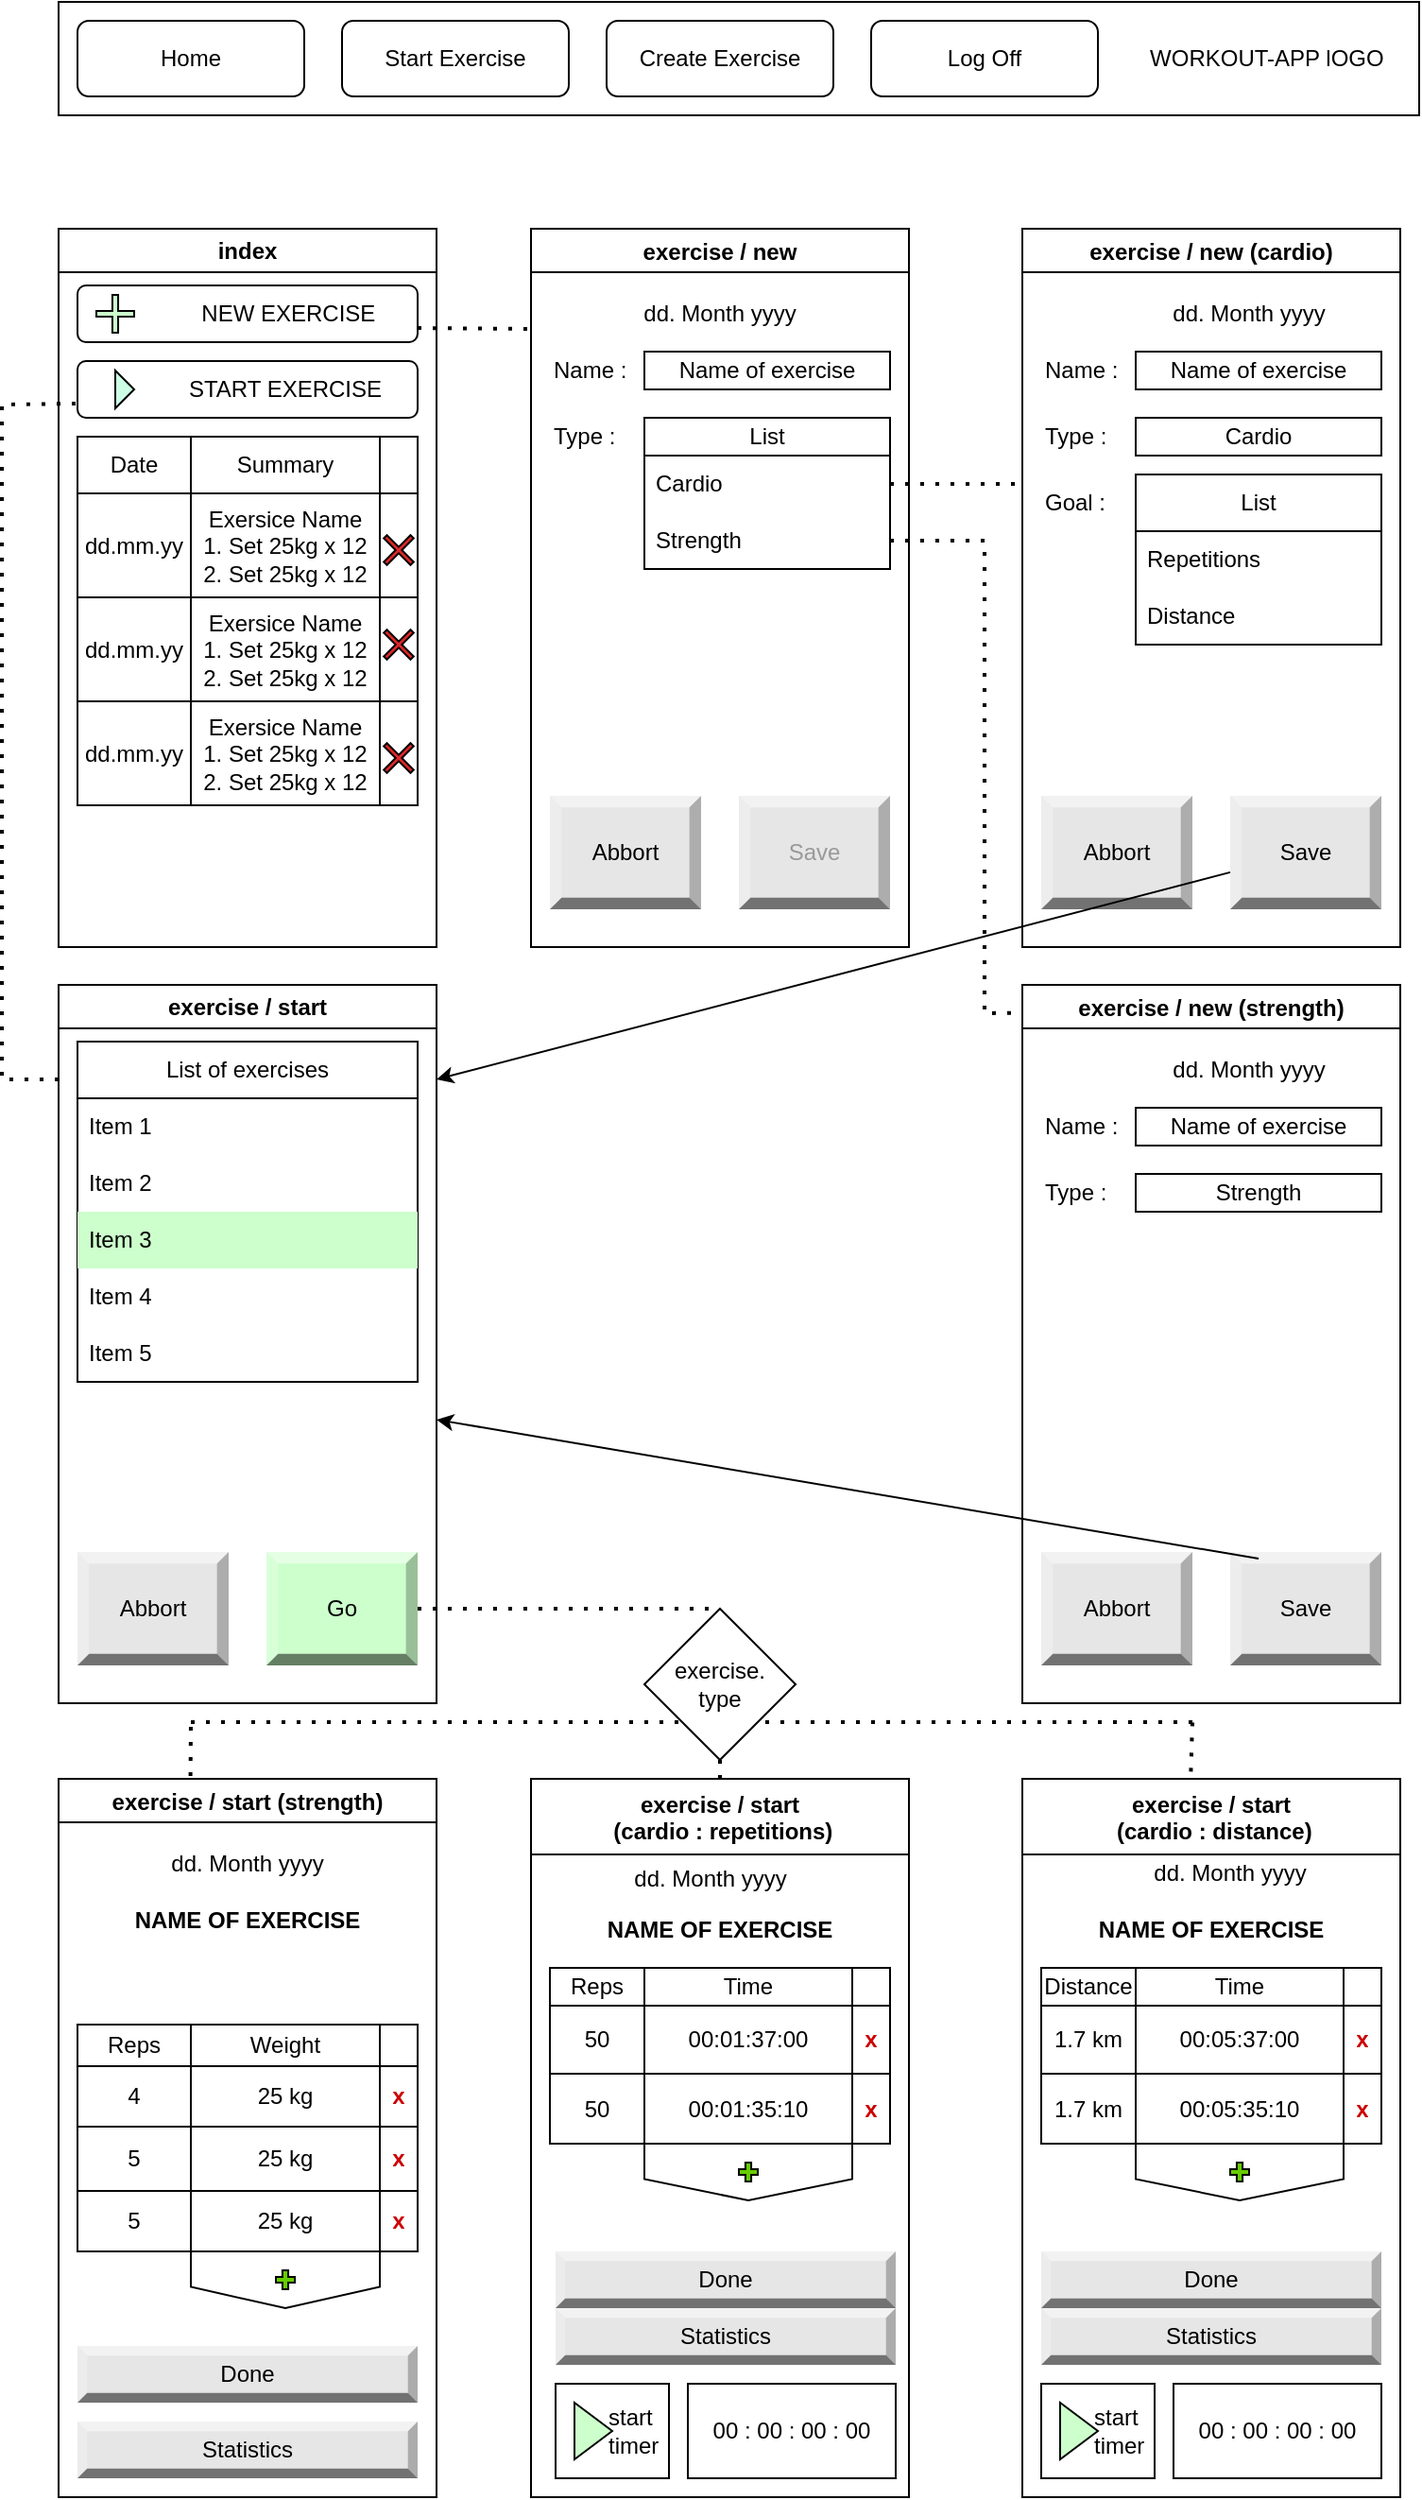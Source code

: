 <mxfile version="21.3.0" type="device">
  <diagram name="Page-1" id="f1b7ffb7-ca1e-a977-7cf5-a751b3c06c05">
    <mxGraphModel dx="1562" dy="838" grid="1" gridSize="10" guides="1" tooltips="1" connect="1" arrows="1" fold="1" page="1" pageScale="1" pageWidth="826" pageHeight="1169" background="#ffffff" math="0" shadow="0">
      <root>
        <mxCell id="0" />
        <mxCell id="1" parent="0" />
        <mxCell id="aDncwLlXsVFHofv9xbOl-61" value="index" style="swimlane;whiteSpace=wrap;html=1;" parent="1" vertex="1">
          <mxGeometry x="40" y="160" width="200" height="380" as="geometry">
            <mxRectangle x="40" y="20" width="70" height="30" as="alternateBounds" />
          </mxGeometry>
        </mxCell>
        <mxCell id="aDncwLlXsVFHofv9xbOl-146" value="" style="shape=cross;whiteSpace=wrap;html=1;rotation=45;size=0.117;fillColor=#dd2727;" parent="aDncwLlXsVFHofv9xbOl-61" vertex="1">
          <mxGeometry x="160" y="150" width="20" height="20" as="geometry" />
        </mxCell>
        <mxCell id="aDncwLlXsVFHofv9xbOl-147" value="index" style="swimlane;whiteSpace=wrap;html=1;" parent="aDncwLlXsVFHofv9xbOl-61" vertex="1">
          <mxGeometry width="200" height="380" as="geometry">
            <mxRectangle x="40" y="20" width="70" height="30" as="alternateBounds" />
          </mxGeometry>
        </mxCell>
        <mxCell id="aDncwLlXsVFHofv9xbOl-150" value="" style="shape=table;startSize=0;container=1;collapsible=0;childLayout=tableLayout;" parent="aDncwLlXsVFHofv9xbOl-147" vertex="1">
          <mxGeometry x="10" y="110" width="180" height="195" as="geometry" />
        </mxCell>
        <mxCell id="aDncwLlXsVFHofv9xbOl-151" value="" style="shape=tableRow;horizontal=0;startSize=0;swimlaneHead=0;swimlaneBody=0;strokeColor=inherit;top=0;left=0;bottom=0;right=0;collapsible=0;dropTarget=0;fillColor=none;points=[[0,0.5],[1,0.5]];portConstraint=eastwest;" parent="aDncwLlXsVFHofv9xbOl-150" vertex="1">
          <mxGeometry width="180" height="30" as="geometry" />
        </mxCell>
        <mxCell id="aDncwLlXsVFHofv9xbOl-152" value="Date" style="shape=partialRectangle;html=1;whiteSpace=wrap;connectable=0;strokeColor=inherit;overflow=hidden;fillColor=none;top=0;left=0;bottom=0;right=0;pointerEvents=1;" parent="aDncwLlXsVFHofv9xbOl-151" vertex="1">
          <mxGeometry width="60" height="30" as="geometry">
            <mxRectangle width="60" height="30" as="alternateBounds" />
          </mxGeometry>
        </mxCell>
        <mxCell id="aDncwLlXsVFHofv9xbOl-153" value="Summary" style="shape=partialRectangle;html=1;whiteSpace=wrap;connectable=0;strokeColor=inherit;overflow=hidden;fillColor=none;top=0;left=0;bottom=0;right=0;pointerEvents=1;" parent="aDncwLlXsVFHofv9xbOl-151" vertex="1">
          <mxGeometry x="60" width="100" height="30" as="geometry">
            <mxRectangle width="100" height="30" as="alternateBounds" />
          </mxGeometry>
        </mxCell>
        <mxCell id="aDncwLlXsVFHofv9xbOl-154" value="" style="shape=partialRectangle;html=1;whiteSpace=wrap;connectable=0;strokeColor=inherit;overflow=hidden;fillColor=none;top=0;left=0;bottom=0;right=0;pointerEvents=1;" parent="aDncwLlXsVFHofv9xbOl-151" vertex="1">
          <mxGeometry x="160" width="20" height="30" as="geometry">
            <mxRectangle width="20" height="30" as="alternateBounds" />
          </mxGeometry>
        </mxCell>
        <mxCell id="aDncwLlXsVFHofv9xbOl-155" value="" style="shape=tableRow;horizontal=0;startSize=0;swimlaneHead=0;swimlaneBody=0;strokeColor=inherit;top=0;left=0;bottom=0;right=0;collapsible=0;dropTarget=0;fillColor=none;points=[[0,0.5],[1,0.5]];portConstraint=eastwest;" parent="aDncwLlXsVFHofv9xbOl-150" vertex="1">
          <mxGeometry y="30" width="180" height="55" as="geometry" />
        </mxCell>
        <mxCell id="aDncwLlXsVFHofv9xbOl-156" value="dd.mm.yy" style="shape=partialRectangle;html=1;whiteSpace=wrap;connectable=0;strokeColor=inherit;overflow=hidden;fillColor=none;top=0;left=0;bottom=0;right=0;pointerEvents=1;" parent="aDncwLlXsVFHofv9xbOl-155" vertex="1">
          <mxGeometry width="60" height="55" as="geometry">
            <mxRectangle width="60" height="55" as="alternateBounds" />
          </mxGeometry>
        </mxCell>
        <mxCell id="aDncwLlXsVFHofv9xbOl-157" value="Exersice Name&lt;br&gt;1. Set 25kg x 12&lt;br&gt;2. Set 25kg x 12" style="shape=partialRectangle;html=1;whiteSpace=wrap;connectable=0;strokeColor=inherit;overflow=hidden;fillColor=none;top=0;left=0;bottom=0;right=0;pointerEvents=1;" parent="aDncwLlXsVFHofv9xbOl-155" vertex="1">
          <mxGeometry x="60" width="100" height="55" as="geometry">
            <mxRectangle width="100" height="55" as="alternateBounds" />
          </mxGeometry>
        </mxCell>
        <mxCell id="aDncwLlXsVFHofv9xbOl-158" value="" style="shape=partialRectangle;html=1;whiteSpace=wrap;connectable=0;strokeColor=inherit;overflow=hidden;fillColor=none;top=0;left=0;bottom=0;right=0;pointerEvents=1;" parent="aDncwLlXsVFHofv9xbOl-155" vertex="1">
          <mxGeometry x="160" width="20" height="55" as="geometry">
            <mxRectangle width="20" height="55" as="alternateBounds" />
          </mxGeometry>
        </mxCell>
        <mxCell id="aDncwLlXsVFHofv9xbOl-159" value="" style="shape=tableRow;horizontal=0;startSize=0;swimlaneHead=0;swimlaneBody=0;strokeColor=inherit;top=0;left=0;bottom=0;right=0;collapsible=0;dropTarget=0;fillColor=none;points=[[0,0.5],[1,0.5]];portConstraint=eastwest;" parent="aDncwLlXsVFHofv9xbOl-150" vertex="1">
          <mxGeometry y="85" width="180" height="55" as="geometry" />
        </mxCell>
        <mxCell id="aDncwLlXsVFHofv9xbOl-160" value="dd.mm.yy" style="shape=partialRectangle;html=1;whiteSpace=wrap;connectable=0;strokeColor=inherit;overflow=hidden;fillColor=none;top=0;left=0;bottom=0;right=0;pointerEvents=1;" parent="aDncwLlXsVFHofv9xbOl-159" vertex="1">
          <mxGeometry width="60" height="55" as="geometry">
            <mxRectangle width="60" height="55" as="alternateBounds" />
          </mxGeometry>
        </mxCell>
        <mxCell id="aDncwLlXsVFHofv9xbOl-161" value="Exersice Name&lt;br style=&quot;border-color: var(--border-color);&quot;&gt;1. Set 25kg x 12&lt;br style=&quot;border-color: var(--border-color);&quot;&gt;2. Set 25kg x 12" style="shape=partialRectangle;html=1;whiteSpace=wrap;connectable=0;strokeColor=inherit;overflow=hidden;fillColor=none;top=0;left=0;bottom=0;right=0;pointerEvents=1;" parent="aDncwLlXsVFHofv9xbOl-159" vertex="1">
          <mxGeometry x="60" width="100" height="55" as="geometry">
            <mxRectangle width="100" height="55" as="alternateBounds" />
          </mxGeometry>
        </mxCell>
        <mxCell id="aDncwLlXsVFHofv9xbOl-162" value="" style="shape=partialRectangle;html=1;whiteSpace=wrap;connectable=0;strokeColor=inherit;overflow=hidden;fillColor=none;top=0;left=0;bottom=0;right=0;pointerEvents=1;" parent="aDncwLlXsVFHofv9xbOl-159" vertex="1">
          <mxGeometry x="160" width="20" height="55" as="geometry">
            <mxRectangle width="20" height="55" as="alternateBounds" />
          </mxGeometry>
        </mxCell>
        <mxCell id="aDncwLlXsVFHofv9xbOl-163" value="" style="shape=tableRow;horizontal=0;startSize=0;swimlaneHead=0;swimlaneBody=0;strokeColor=inherit;top=0;left=0;bottom=0;right=0;collapsible=0;dropTarget=0;fillColor=none;points=[[0,0.5],[1,0.5]];portConstraint=eastwest;" parent="aDncwLlXsVFHofv9xbOl-150" vertex="1">
          <mxGeometry y="140" width="180" height="55" as="geometry" />
        </mxCell>
        <mxCell id="aDncwLlXsVFHofv9xbOl-164" value="dd.mm.yy" style="shape=partialRectangle;html=1;whiteSpace=wrap;connectable=0;strokeColor=inherit;overflow=hidden;fillColor=none;top=0;left=0;bottom=0;right=0;pointerEvents=1;" parent="aDncwLlXsVFHofv9xbOl-163" vertex="1">
          <mxGeometry width="60" height="55" as="geometry">
            <mxRectangle width="60" height="55" as="alternateBounds" />
          </mxGeometry>
        </mxCell>
        <mxCell id="aDncwLlXsVFHofv9xbOl-165" value="Exersice Name&lt;br style=&quot;border-color: var(--border-color);&quot;&gt;1. Set 25kg x 12&lt;br style=&quot;border-color: var(--border-color);&quot;&gt;2. Set 25kg x 12" style="shape=partialRectangle;html=1;whiteSpace=wrap;connectable=0;strokeColor=inherit;overflow=hidden;fillColor=none;top=0;left=0;bottom=0;right=0;pointerEvents=1;" parent="aDncwLlXsVFHofv9xbOl-163" vertex="1">
          <mxGeometry x="60" width="100" height="55" as="geometry">
            <mxRectangle width="100" height="55" as="alternateBounds" />
          </mxGeometry>
        </mxCell>
        <mxCell id="aDncwLlXsVFHofv9xbOl-166" value="" style="shape=partialRectangle;html=1;whiteSpace=wrap;connectable=0;strokeColor=inherit;overflow=hidden;fillColor=none;top=0;left=0;bottom=0;right=0;pointerEvents=1;" parent="aDncwLlXsVFHofv9xbOl-163" vertex="1">
          <mxGeometry x="160" width="20" height="55" as="geometry">
            <mxRectangle width="20" height="55" as="alternateBounds" />
          </mxGeometry>
        </mxCell>
        <mxCell id="aDncwLlXsVFHofv9xbOl-167" value="" style="shape=cross;whiteSpace=wrap;html=1;rotation=45;size=0.117;fillColor=#dd2727;" parent="aDncwLlXsVFHofv9xbOl-147" vertex="1">
          <mxGeometry x="170" y="160" width="20" height="20" as="geometry" />
        </mxCell>
        <mxCell id="aDncwLlXsVFHofv9xbOl-168" value="" style="shape=cross;whiteSpace=wrap;html=1;rotation=45;size=0.117;fillColor=#dd2727;" parent="aDncwLlXsVFHofv9xbOl-147" vertex="1">
          <mxGeometry x="170" y="210" width="20" height="20" as="geometry" />
        </mxCell>
        <mxCell id="aDncwLlXsVFHofv9xbOl-169" value="" style="shape=cross;whiteSpace=wrap;html=1;rotation=45;size=0.117;fillColor=#dd2727;" parent="aDncwLlXsVFHofv9xbOl-147" vertex="1">
          <mxGeometry x="170" y="270" width="20" height="20" as="geometry" />
        </mxCell>
        <mxCell id="aDncwLlXsVFHofv9xbOl-126" value="&lt;blockquote style=&quot;margin: 0 0 0 40px; border: none; padding: 0px;&quot;&gt;&amp;nbsp;NEW EXERCISE&lt;/blockquote&gt;" style="rounded=1;whiteSpace=wrap;html=1;" parent="aDncwLlXsVFHofv9xbOl-147" vertex="1">
          <mxGeometry x="10" y="30" width="180" height="30" as="geometry" />
        </mxCell>
        <mxCell id="aDncwLlXsVFHofv9xbOl-128" value="" style="shape=cross;whiteSpace=wrap;html=1;size=0.152;fillColor=#CCFFCC;" parent="aDncwLlXsVFHofv9xbOl-147" vertex="1">
          <mxGeometry x="20" y="35" width="20" height="20" as="geometry" />
        </mxCell>
        <mxCell id="E4DLr9m0_nGM9Ay6WaeT-166" value="&lt;blockquote style=&quot;margin: 0 0 0 40px; border: none; padding: 0px;&quot;&gt;START EXERCISE&lt;/blockquote&gt;" style="rounded=1;whiteSpace=wrap;html=1;" parent="aDncwLlXsVFHofv9xbOl-147" vertex="1">
          <mxGeometry x="10" y="70" width="180" height="30" as="geometry" />
        </mxCell>
        <mxCell id="E4DLr9m0_nGM9Ay6WaeT-168" value="" style="triangle;whiteSpace=wrap;html=1;fillColor=#CCFFE6;" parent="aDncwLlXsVFHofv9xbOl-147" vertex="1">
          <mxGeometry x="30" y="75" width="10" height="20" as="geometry" />
        </mxCell>
        <mxCell id="aDncwLlXsVFHofv9xbOl-170" value="exercise / new" style="swimlane;" parent="1" vertex="1">
          <mxGeometry x="290" y="160" width="200" height="380" as="geometry" />
        </mxCell>
        <mxCell id="E4DLr9m0_nGM9Ay6WaeT-3" value="dd. Month yyyy" style="text;html=1;strokeColor=none;fillColor=none;align=center;verticalAlign=middle;whiteSpace=wrap;rounded=0;" parent="aDncwLlXsVFHofv9xbOl-170" vertex="1">
          <mxGeometry x="50" y="30" width="100" height="30" as="geometry" />
        </mxCell>
        <mxCell id="E4DLr9m0_nGM9Ay6WaeT-4" value="Name :" style="text;html=1;strokeColor=none;fillColor=none;align=left;verticalAlign=middle;whiteSpace=wrap;rounded=0;" parent="aDncwLlXsVFHofv9xbOl-170" vertex="1">
          <mxGeometry x="10" y="60" width="50" height="30" as="geometry" />
        </mxCell>
        <mxCell id="E4DLr9m0_nGM9Ay6WaeT-5" value="Name of exercise" style="rounded=0;whiteSpace=wrap;html=1;" parent="aDncwLlXsVFHofv9xbOl-170" vertex="1">
          <mxGeometry x="60" y="65" width="130" height="20" as="geometry" />
        </mxCell>
        <mxCell id="E4DLr9m0_nGM9Ay6WaeT-6" value="Type :" style="text;html=1;strokeColor=none;fillColor=none;align=left;verticalAlign=middle;whiteSpace=wrap;rounded=0;" parent="aDncwLlXsVFHofv9xbOl-170" vertex="1">
          <mxGeometry x="10" y="100" width="50" height="20" as="geometry" />
        </mxCell>
        <mxCell id="E4DLr9m0_nGM9Ay6WaeT-7" value="List" style="swimlane;fontStyle=0;childLayout=stackLayout;horizontal=1;startSize=20;horizontalStack=0;resizeParent=1;resizeParentMax=0;resizeLast=0;collapsible=1;marginBottom=0;whiteSpace=wrap;html=1;" parent="aDncwLlXsVFHofv9xbOl-170" vertex="1">
          <mxGeometry x="60" y="100" width="130" height="80" as="geometry" />
        </mxCell>
        <mxCell id="E4DLr9m0_nGM9Ay6WaeT-8" value="Cardio" style="text;strokeColor=none;fillColor=none;align=left;verticalAlign=middle;spacingLeft=4;spacingRight=4;overflow=hidden;points=[[0,0.5],[1,0.5]];portConstraint=eastwest;rotatable=0;whiteSpace=wrap;html=1;" parent="E4DLr9m0_nGM9Ay6WaeT-7" vertex="1">
          <mxGeometry y="20" width="130" height="30" as="geometry" />
        </mxCell>
        <mxCell id="E4DLr9m0_nGM9Ay6WaeT-9" value="Strength" style="text;strokeColor=none;fillColor=none;align=left;verticalAlign=middle;spacingLeft=4;spacingRight=4;overflow=hidden;points=[[0,0.5],[1,0.5]];portConstraint=eastwest;rotatable=0;whiteSpace=wrap;html=1;" parent="E4DLr9m0_nGM9Ay6WaeT-7" vertex="1">
          <mxGeometry y="50" width="130" height="30" as="geometry" />
        </mxCell>
        <mxCell id="E4DLr9m0_nGM9Ay6WaeT-149" value="Abbort" style="labelPosition=center;verticalLabelPosition=middle;align=center;html=1;shape=mxgraph.basic.shaded_button;dx=6.17;fillColor=#E6E6E6;strokeColor=none;whiteSpace=wrap;" parent="aDncwLlXsVFHofv9xbOl-170" vertex="1">
          <mxGeometry x="10" y="300" width="80" height="60" as="geometry" />
        </mxCell>
        <mxCell id="E4DLr9m0_nGM9Ay6WaeT-151" value="&lt;font color=&quot;#999999&quot;&gt;Save&lt;/font&gt;" style="labelPosition=center;verticalLabelPosition=middle;align=center;html=1;shape=mxgraph.basic.shaded_button;dx=6.17;fillColor=#E6E6E6;strokeColor=none;whiteSpace=wrap;" parent="aDncwLlXsVFHofv9xbOl-170" vertex="1">
          <mxGeometry x="110" y="300" width="80" height="60" as="geometry" />
        </mxCell>
        <mxCell id="E4DLr9m0_nGM9Ay6WaeT-11" value="exercise / start (strength)" style="swimlane;" parent="1" vertex="1">
          <mxGeometry x="40" y="980" width="200" height="380" as="geometry" />
        </mxCell>
        <mxCell id="E4DLr9m0_nGM9Ay6WaeT-12" value="dd. Month yyyy" style="text;html=1;strokeColor=none;fillColor=none;align=center;verticalAlign=middle;whiteSpace=wrap;rounded=0;" parent="E4DLr9m0_nGM9Ay6WaeT-11" vertex="1">
          <mxGeometry x="50" y="30" width="100" height="30" as="geometry" />
        </mxCell>
        <mxCell id="E4DLr9m0_nGM9Ay6WaeT-91" value="Statistics" style="labelPosition=center;verticalLabelPosition=middle;align=center;html=1;shape=mxgraph.basic.shaded_button;dx=5.14;fillColor=#E6E6E6;strokeColor=none;whiteSpace=wrap;" parent="E4DLr9m0_nGM9Ay6WaeT-11" vertex="1">
          <mxGeometry x="10" y="340" width="180" height="30" as="geometry" />
        </mxCell>
        <mxCell id="E4DLr9m0_nGM9Ay6WaeT-92" value="" style="shape=offPageConnector;whiteSpace=wrap;html=1;" parent="E4DLr9m0_nGM9Ay6WaeT-11" vertex="1">
          <mxGeometry x="70" y="250" width="100" height="30" as="geometry" />
        </mxCell>
        <mxCell id="E4DLr9m0_nGM9Ay6WaeT-93" value="" style="shape=cross;whiteSpace=wrap;html=1;size=0.307;fillColor=#66CC00;" parent="E4DLr9m0_nGM9Ay6WaeT-11" vertex="1">
          <mxGeometry x="115" y="260" width="10" height="10" as="geometry" />
        </mxCell>
        <mxCell id="E4DLr9m0_nGM9Ay6WaeT-95" value="Done" style="labelPosition=center;verticalLabelPosition=middle;align=center;html=1;shape=mxgraph.basic.shaded_button;dx=5.14;fillColor=#E6E6E6;strokeColor=none;whiteSpace=wrap;" parent="E4DLr9m0_nGM9Ay6WaeT-11" vertex="1">
          <mxGeometry x="10" y="300" width="180" height="30" as="geometry" />
        </mxCell>
        <mxCell id="E4DLr9m0_nGM9Ay6WaeT-169" value="&lt;b&gt;NAME OF EXERCISE&lt;/b&gt;" style="text;html=1;strokeColor=none;fillColor=none;align=center;verticalAlign=middle;whiteSpace=wrap;rounded=0;" parent="E4DLr9m0_nGM9Ay6WaeT-11" vertex="1">
          <mxGeometry x="10" y="60" width="180" height="30" as="geometry" />
        </mxCell>
        <mxCell id="E4DLr9m0_nGM9Ay6WaeT-17" value="exercise / new (cardio)" style="swimlane;" parent="1" vertex="1">
          <mxGeometry x="550" y="160" width="200" height="380" as="geometry" />
        </mxCell>
        <mxCell id="E4DLr9m0_nGM9Ay6WaeT-18" value="dd. Month yyyy" style="text;html=1;strokeColor=none;fillColor=none;align=center;verticalAlign=middle;whiteSpace=wrap;rounded=0;" parent="E4DLr9m0_nGM9Ay6WaeT-17" vertex="1">
          <mxGeometry x="70" y="30" width="100" height="30" as="geometry" />
        </mxCell>
        <mxCell id="E4DLr9m0_nGM9Ay6WaeT-19" value="Name :" style="text;html=1;strokeColor=none;fillColor=none;align=left;verticalAlign=middle;whiteSpace=wrap;rounded=0;" parent="E4DLr9m0_nGM9Ay6WaeT-17" vertex="1">
          <mxGeometry x="10" y="60" width="50" height="30" as="geometry" />
        </mxCell>
        <mxCell id="E4DLr9m0_nGM9Ay6WaeT-20" value="Name of exercise" style="rounded=0;whiteSpace=wrap;html=1;" parent="E4DLr9m0_nGM9Ay6WaeT-17" vertex="1">
          <mxGeometry x="60" y="65" width="130" height="20" as="geometry" />
        </mxCell>
        <mxCell id="E4DLr9m0_nGM9Ay6WaeT-21" value="Type :" style="text;html=1;strokeColor=none;fillColor=none;align=left;verticalAlign=middle;whiteSpace=wrap;rounded=0;" parent="E4DLr9m0_nGM9Ay6WaeT-17" vertex="1">
          <mxGeometry x="10" y="95" width="50" height="30" as="geometry" />
        </mxCell>
        <mxCell id="E4DLr9m0_nGM9Ay6WaeT-22" value="Cardio" style="rounded=0;whiteSpace=wrap;html=1;" parent="E4DLr9m0_nGM9Ay6WaeT-17" vertex="1">
          <mxGeometry x="60" y="100" width="130" height="20" as="geometry" />
        </mxCell>
        <mxCell id="E4DLr9m0_nGM9Ay6WaeT-26" value="Goal :" style="text;html=1;strokeColor=none;fillColor=none;align=left;verticalAlign=middle;whiteSpace=wrap;rounded=0;" parent="E4DLr9m0_nGM9Ay6WaeT-17" vertex="1">
          <mxGeometry x="10" y="130" width="50" height="30" as="geometry" />
        </mxCell>
        <mxCell id="E4DLr9m0_nGM9Ay6WaeT-27" value="List" style="swimlane;fontStyle=0;childLayout=stackLayout;horizontal=1;startSize=30;horizontalStack=0;resizeParent=1;resizeParentMax=0;resizeLast=0;collapsible=1;marginBottom=0;whiteSpace=wrap;html=1;" parent="E4DLr9m0_nGM9Ay6WaeT-17" vertex="1">
          <mxGeometry x="60" y="130" width="130" height="90" as="geometry" />
        </mxCell>
        <mxCell id="E4DLr9m0_nGM9Ay6WaeT-28" value="Repetitions" style="text;strokeColor=none;fillColor=none;align=left;verticalAlign=middle;spacingLeft=4;spacingRight=4;overflow=hidden;points=[[0,0.5],[1,0.5]];portConstraint=eastwest;rotatable=0;whiteSpace=wrap;html=1;" parent="E4DLr9m0_nGM9Ay6WaeT-27" vertex="1">
          <mxGeometry y="30" width="130" height="30" as="geometry" />
        </mxCell>
        <mxCell id="E4DLr9m0_nGM9Ay6WaeT-29" value="Distance" style="text;strokeColor=none;fillColor=none;align=left;verticalAlign=middle;spacingLeft=4;spacingRight=4;overflow=hidden;points=[[0,0.5],[1,0.5]];portConstraint=eastwest;rotatable=0;whiteSpace=wrap;html=1;" parent="E4DLr9m0_nGM9Ay6WaeT-27" vertex="1">
          <mxGeometry y="60" width="130" height="30" as="geometry" />
        </mxCell>
        <mxCell id="E4DLr9m0_nGM9Ay6WaeT-152" value="Save" style="labelPosition=center;verticalLabelPosition=middle;align=center;html=1;shape=mxgraph.basic.shaded_button;dx=6.17;fillColor=#E6E6E6;strokeColor=none;whiteSpace=wrap;" parent="E4DLr9m0_nGM9Ay6WaeT-17" vertex="1">
          <mxGeometry x="110" y="300" width="80" height="60" as="geometry" />
        </mxCell>
        <mxCell id="E4DLr9m0_nGM9Ay6WaeT-153" value="Abbort" style="labelPosition=center;verticalLabelPosition=middle;align=center;html=1;shape=mxgraph.basic.shaded_button;dx=6.17;fillColor=#E6E6E6;strokeColor=none;whiteSpace=wrap;" parent="E4DLr9m0_nGM9Ay6WaeT-17" vertex="1">
          <mxGeometry x="10" y="300" width="80" height="60" as="geometry" />
        </mxCell>
        <mxCell id="E4DLr9m0_nGM9Ay6WaeT-31" value="exercise / start&#xa; (cardio : repetitions)" style="swimlane;startSize=40;" parent="1" vertex="1">
          <mxGeometry x="290" y="980" width="200" height="380" as="geometry" />
        </mxCell>
        <mxCell id="E4DLr9m0_nGM9Ay6WaeT-32" value="dd. Month yyyy" style="text;html=1;strokeColor=none;fillColor=none;align=center;verticalAlign=middle;whiteSpace=wrap;rounded=0;" parent="E4DLr9m0_nGM9Ay6WaeT-31" vertex="1">
          <mxGeometry x="30" y="40" width="130" height="25" as="geometry" />
        </mxCell>
        <mxCell id="E4DLr9m0_nGM9Ay6WaeT-37" value="start&amp;nbsp;&amp;nbsp;&lt;br&gt;timer&amp;nbsp;" style="html=1;whiteSpace=wrap;container=1;recursiveResize=0;collapsible=0;align=right;" parent="E4DLr9m0_nGM9Ay6WaeT-31" vertex="1">
          <mxGeometry x="13" y="320" width="60" height="50" as="geometry" />
        </mxCell>
        <mxCell id="E4DLr9m0_nGM9Ay6WaeT-38" value="" style="triangle;html=1;whiteSpace=wrap;fillColor=#CCFFCC;" parent="E4DLr9m0_nGM9Ay6WaeT-37" vertex="1">
          <mxGeometry x="10" y="10" width="20" height="30" as="geometry" />
        </mxCell>
        <mxCell id="E4DLr9m0_nGM9Ay6WaeT-39" value="00 : 00 : 00 : 00" style="rounded=0;whiteSpace=wrap;html=1;" parent="E4DLr9m0_nGM9Ay6WaeT-31" vertex="1">
          <mxGeometry x="83" y="320" width="110" height="50" as="geometry" />
        </mxCell>
        <mxCell id="E4DLr9m0_nGM9Ay6WaeT-89" value="Statistics" style="labelPosition=center;verticalLabelPosition=middle;align=center;html=1;shape=mxgraph.basic.shaded_button;dx=5.14;fillColor=#E6E6E6;strokeColor=none;whiteSpace=wrap;" parent="E4DLr9m0_nGM9Ay6WaeT-31" vertex="1">
          <mxGeometry x="13" y="280" width="180" height="30" as="geometry" />
        </mxCell>
        <mxCell id="E4DLr9m0_nGM9Ay6WaeT-98" value="" style="shape=offPageConnector;whiteSpace=wrap;html=1;" parent="E4DLr9m0_nGM9Ay6WaeT-31" vertex="1">
          <mxGeometry x="60" y="193" width="110" height="30" as="geometry" />
        </mxCell>
        <mxCell id="E4DLr9m0_nGM9Ay6WaeT-99" value="" style="shape=cross;whiteSpace=wrap;html=1;size=0.307;fillColor=#66CC00;" parent="E4DLr9m0_nGM9Ay6WaeT-31" vertex="1">
          <mxGeometry x="110" y="203" width="10" height="10" as="geometry" />
        </mxCell>
        <mxCell id="E4DLr9m0_nGM9Ay6WaeT-101" value="Done" style="labelPosition=center;verticalLabelPosition=middle;align=center;html=1;shape=mxgraph.basic.shaded_button;dx=5.14;fillColor=#E6E6E6;strokeColor=none;whiteSpace=wrap;" parent="E4DLr9m0_nGM9Ay6WaeT-31" vertex="1">
          <mxGeometry x="13" y="250" width="180" height="30" as="geometry" />
        </mxCell>
        <mxCell id="E4DLr9m0_nGM9Ay6WaeT-120" value="" style="shape=table;startSize=0;container=1;collapsible=0;childLayout=tableLayout;" parent="E4DLr9m0_nGM9Ay6WaeT-31" vertex="1">
          <mxGeometry x="10" y="100" width="180" height="93" as="geometry" />
        </mxCell>
        <mxCell id="E4DLr9m0_nGM9Ay6WaeT-121" value="" style="shape=tableRow;horizontal=0;startSize=0;swimlaneHead=0;swimlaneBody=0;strokeColor=inherit;top=0;left=0;bottom=0;right=0;collapsible=0;dropTarget=0;fillColor=none;points=[[0,0.5],[1,0.5]];portConstraint=eastwest;" parent="E4DLr9m0_nGM9Ay6WaeT-120" vertex="1">
          <mxGeometry width="180" height="20" as="geometry" />
        </mxCell>
        <mxCell id="E4DLr9m0_nGM9Ay6WaeT-122" value="Reps" style="shape=partialRectangle;html=1;whiteSpace=wrap;connectable=0;strokeColor=inherit;overflow=hidden;fillColor=none;top=0;left=0;bottom=0;right=0;pointerEvents=1;" parent="E4DLr9m0_nGM9Ay6WaeT-121" vertex="1">
          <mxGeometry width="50" height="20" as="geometry">
            <mxRectangle width="50" height="20" as="alternateBounds" />
          </mxGeometry>
        </mxCell>
        <mxCell id="E4DLr9m0_nGM9Ay6WaeT-123" value="Time" style="shape=partialRectangle;html=1;whiteSpace=wrap;connectable=0;strokeColor=inherit;overflow=hidden;fillColor=none;top=0;left=0;bottom=0;right=0;pointerEvents=1;" parent="E4DLr9m0_nGM9Ay6WaeT-121" vertex="1">
          <mxGeometry x="50" width="110" height="20" as="geometry">
            <mxRectangle width="110" height="20" as="alternateBounds" />
          </mxGeometry>
        </mxCell>
        <mxCell id="E4DLr9m0_nGM9Ay6WaeT-124" value="" style="shape=partialRectangle;html=1;whiteSpace=wrap;connectable=0;strokeColor=inherit;overflow=hidden;fillColor=none;top=0;left=0;bottom=0;right=0;pointerEvents=1;" parent="E4DLr9m0_nGM9Ay6WaeT-121" vertex="1">
          <mxGeometry x="160" width="20" height="20" as="geometry">
            <mxRectangle width="20" height="20" as="alternateBounds" />
          </mxGeometry>
        </mxCell>
        <mxCell id="E4DLr9m0_nGM9Ay6WaeT-125" value="" style="shape=tableRow;horizontal=0;startSize=0;swimlaneHead=0;swimlaneBody=0;strokeColor=inherit;top=0;left=0;bottom=0;right=0;collapsible=0;dropTarget=0;fillColor=none;points=[[0,0.5],[1,0.5]];portConstraint=eastwest;" parent="E4DLr9m0_nGM9Ay6WaeT-120" vertex="1">
          <mxGeometry y="20" width="180" height="36" as="geometry" />
        </mxCell>
        <mxCell id="E4DLr9m0_nGM9Ay6WaeT-126" value="50" style="shape=partialRectangle;html=1;whiteSpace=wrap;connectable=0;strokeColor=inherit;overflow=hidden;fillColor=none;top=0;left=0;bottom=0;right=0;pointerEvents=1;" parent="E4DLr9m0_nGM9Ay6WaeT-125" vertex="1">
          <mxGeometry width="50" height="36" as="geometry">
            <mxRectangle width="50" height="36" as="alternateBounds" />
          </mxGeometry>
        </mxCell>
        <mxCell id="E4DLr9m0_nGM9Ay6WaeT-127" value="00:01:37:00" style="shape=partialRectangle;html=1;whiteSpace=wrap;connectable=0;strokeColor=inherit;overflow=hidden;fillColor=none;top=0;left=0;bottom=0;right=0;pointerEvents=1;" parent="E4DLr9m0_nGM9Ay6WaeT-125" vertex="1">
          <mxGeometry x="50" width="110" height="36" as="geometry">
            <mxRectangle width="110" height="36" as="alternateBounds" />
          </mxGeometry>
        </mxCell>
        <mxCell id="E4DLr9m0_nGM9Ay6WaeT-128" value="&lt;b&gt;&lt;font color=&quot;#cc0000&quot;&gt;x&lt;/font&gt;&lt;/b&gt;" style="shape=partialRectangle;html=1;whiteSpace=wrap;connectable=0;strokeColor=inherit;overflow=hidden;fillColor=none;top=0;left=0;bottom=0;right=0;pointerEvents=1;" parent="E4DLr9m0_nGM9Ay6WaeT-125" vertex="1">
          <mxGeometry x="160" width="20" height="36" as="geometry">
            <mxRectangle width="20" height="36" as="alternateBounds" />
          </mxGeometry>
        </mxCell>
        <mxCell id="E4DLr9m0_nGM9Ay6WaeT-129" value="" style="shape=tableRow;horizontal=0;startSize=0;swimlaneHead=0;swimlaneBody=0;strokeColor=inherit;top=0;left=0;bottom=0;right=0;collapsible=0;dropTarget=0;fillColor=none;points=[[0,0.5],[1,0.5]];portConstraint=eastwest;" parent="E4DLr9m0_nGM9Ay6WaeT-120" vertex="1">
          <mxGeometry y="56" width="180" height="37" as="geometry" />
        </mxCell>
        <mxCell id="E4DLr9m0_nGM9Ay6WaeT-130" value="50" style="shape=partialRectangle;html=1;whiteSpace=wrap;connectable=0;strokeColor=inherit;overflow=hidden;fillColor=none;top=0;left=0;bottom=0;right=0;pointerEvents=1;" parent="E4DLr9m0_nGM9Ay6WaeT-129" vertex="1">
          <mxGeometry width="50" height="37" as="geometry">
            <mxRectangle width="50" height="37" as="alternateBounds" />
          </mxGeometry>
        </mxCell>
        <mxCell id="E4DLr9m0_nGM9Ay6WaeT-131" value="00:01:35:10" style="shape=partialRectangle;html=1;whiteSpace=wrap;connectable=0;strokeColor=inherit;overflow=hidden;fillColor=none;top=0;left=0;bottom=0;right=0;pointerEvents=1;" parent="E4DLr9m0_nGM9Ay6WaeT-129" vertex="1">
          <mxGeometry x="50" width="110" height="37" as="geometry">
            <mxRectangle width="110" height="37" as="alternateBounds" />
          </mxGeometry>
        </mxCell>
        <mxCell id="E4DLr9m0_nGM9Ay6WaeT-132" value="&lt;b&gt;&lt;font color=&quot;#cc0000&quot;&gt;x&lt;/font&gt;&lt;/b&gt;" style="shape=partialRectangle;html=1;whiteSpace=wrap;connectable=0;strokeColor=inherit;overflow=hidden;fillColor=none;top=0;left=0;bottom=0;right=0;pointerEvents=1;" parent="E4DLr9m0_nGM9Ay6WaeT-129" vertex="1">
          <mxGeometry x="160" width="20" height="37" as="geometry">
            <mxRectangle width="20" height="37" as="alternateBounds" />
          </mxGeometry>
        </mxCell>
        <mxCell id="E4DLr9m0_nGM9Ay6WaeT-170" value="&lt;b&gt;NAME OF EXERCISE&lt;/b&gt;" style="text;html=1;strokeColor=none;fillColor=none;align=center;verticalAlign=middle;whiteSpace=wrap;rounded=0;" parent="E4DLr9m0_nGM9Ay6WaeT-31" vertex="1">
          <mxGeometry x="10" y="65" width="180" height="30" as="geometry" />
        </mxCell>
        <mxCell id="E4DLr9m0_nGM9Ay6WaeT-55" value="exercise / start&#xa; (cardio : distance)" style="swimlane;startSize=40;" parent="1" vertex="1">
          <mxGeometry x="550" y="980" width="200" height="380" as="geometry" />
        </mxCell>
        <mxCell id="E4DLr9m0_nGM9Ay6WaeT-56" value="dd. Month yyyy" style="text;html=1;strokeColor=none;fillColor=none;align=center;verticalAlign=middle;whiteSpace=wrap;rounded=0;" parent="E4DLr9m0_nGM9Ay6WaeT-55" vertex="1">
          <mxGeometry x="60" y="35" width="100" height="30" as="geometry" />
        </mxCell>
        <mxCell id="E4DLr9m0_nGM9Ay6WaeT-61" value="start&amp;nbsp;&amp;nbsp;&lt;br&gt;timer&amp;nbsp;" style="html=1;whiteSpace=wrap;container=1;recursiveResize=0;collapsible=0;align=right;" parent="E4DLr9m0_nGM9Ay6WaeT-55" vertex="1">
          <mxGeometry x="10" y="320" width="60" height="50" as="geometry" />
        </mxCell>
        <mxCell id="E4DLr9m0_nGM9Ay6WaeT-62" value="" style="triangle;html=1;whiteSpace=wrap;fillColor=#CCFFCC;" parent="E4DLr9m0_nGM9Ay6WaeT-61" vertex="1">
          <mxGeometry x="10" y="10" width="20" height="30" as="geometry" />
        </mxCell>
        <mxCell id="E4DLr9m0_nGM9Ay6WaeT-63" value="00 : 00 : 00 : 00" style="rounded=0;whiteSpace=wrap;html=1;" parent="E4DLr9m0_nGM9Ay6WaeT-55" vertex="1">
          <mxGeometry x="80" y="320" width="110" height="50" as="geometry" />
        </mxCell>
        <mxCell id="E4DLr9m0_nGM9Ay6WaeT-90" value="Statistics" style="labelPosition=center;verticalLabelPosition=middle;align=center;html=1;shape=mxgraph.basic.shaded_button;dx=5.14;fillColor=#E6E6E6;strokeColor=none;whiteSpace=wrap;" parent="E4DLr9m0_nGM9Ay6WaeT-55" vertex="1">
          <mxGeometry x="10" y="280" width="180" height="30" as="geometry" />
        </mxCell>
        <mxCell id="E4DLr9m0_nGM9Ay6WaeT-96" value="" style="shape=offPageConnector;whiteSpace=wrap;html=1;" parent="E4DLr9m0_nGM9Ay6WaeT-55" vertex="1">
          <mxGeometry x="60" y="193" width="110" height="30" as="geometry" />
        </mxCell>
        <mxCell id="E4DLr9m0_nGM9Ay6WaeT-97" value="" style="shape=cross;whiteSpace=wrap;html=1;size=0.307;fillColor=#66CC00;" parent="E4DLr9m0_nGM9Ay6WaeT-55" vertex="1">
          <mxGeometry x="110" y="203" width="10" height="10" as="geometry" />
        </mxCell>
        <mxCell id="E4DLr9m0_nGM9Ay6WaeT-100" value="Done" style="labelPosition=center;verticalLabelPosition=middle;align=center;html=1;shape=mxgraph.basic.shaded_button;dx=5.14;fillColor=#E6E6E6;strokeColor=none;whiteSpace=wrap;" parent="E4DLr9m0_nGM9Ay6WaeT-55" vertex="1">
          <mxGeometry x="10" y="250" width="180" height="30" as="geometry" />
        </mxCell>
        <mxCell id="E4DLr9m0_nGM9Ay6WaeT-135" value="" style="shape=table;startSize=0;container=1;collapsible=0;childLayout=tableLayout;" parent="E4DLr9m0_nGM9Ay6WaeT-55" vertex="1">
          <mxGeometry x="10" y="100" width="180" height="93" as="geometry" />
        </mxCell>
        <mxCell id="E4DLr9m0_nGM9Ay6WaeT-136" value="" style="shape=tableRow;horizontal=0;startSize=0;swimlaneHead=0;swimlaneBody=0;strokeColor=inherit;top=0;left=0;bottom=0;right=0;collapsible=0;dropTarget=0;fillColor=none;points=[[0,0.5],[1,0.5]];portConstraint=eastwest;" parent="E4DLr9m0_nGM9Ay6WaeT-135" vertex="1">
          <mxGeometry width="180" height="20" as="geometry" />
        </mxCell>
        <mxCell id="E4DLr9m0_nGM9Ay6WaeT-137" value="Distance" style="shape=partialRectangle;html=1;whiteSpace=wrap;connectable=0;strokeColor=inherit;overflow=hidden;fillColor=none;top=0;left=0;bottom=0;right=0;pointerEvents=1;" parent="E4DLr9m0_nGM9Ay6WaeT-136" vertex="1">
          <mxGeometry width="50" height="20" as="geometry">
            <mxRectangle width="50" height="20" as="alternateBounds" />
          </mxGeometry>
        </mxCell>
        <mxCell id="E4DLr9m0_nGM9Ay6WaeT-138" value="Time" style="shape=partialRectangle;html=1;whiteSpace=wrap;connectable=0;strokeColor=inherit;overflow=hidden;fillColor=none;top=0;left=0;bottom=0;right=0;pointerEvents=1;" parent="E4DLr9m0_nGM9Ay6WaeT-136" vertex="1">
          <mxGeometry x="50" width="110" height="20" as="geometry">
            <mxRectangle width="110" height="20" as="alternateBounds" />
          </mxGeometry>
        </mxCell>
        <mxCell id="E4DLr9m0_nGM9Ay6WaeT-139" value="" style="shape=partialRectangle;html=1;whiteSpace=wrap;connectable=0;strokeColor=inherit;overflow=hidden;fillColor=none;top=0;left=0;bottom=0;right=0;pointerEvents=1;" parent="E4DLr9m0_nGM9Ay6WaeT-136" vertex="1">
          <mxGeometry x="160" width="20" height="20" as="geometry">
            <mxRectangle width="20" height="20" as="alternateBounds" />
          </mxGeometry>
        </mxCell>
        <mxCell id="E4DLr9m0_nGM9Ay6WaeT-140" value="" style="shape=tableRow;horizontal=0;startSize=0;swimlaneHead=0;swimlaneBody=0;strokeColor=inherit;top=0;left=0;bottom=0;right=0;collapsible=0;dropTarget=0;fillColor=none;points=[[0,0.5],[1,0.5]];portConstraint=eastwest;" parent="E4DLr9m0_nGM9Ay6WaeT-135" vertex="1">
          <mxGeometry y="20" width="180" height="36" as="geometry" />
        </mxCell>
        <mxCell id="E4DLr9m0_nGM9Ay6WaeT-141" value="1.7 km" style="shape=partialRectangle;html=1;whiteSpace=wrap;connectable=0;strokeColor=inherit;overflow=hidden;fillColor=none;top=0;left=0;bottom=0;right=0;pointerEvents=1;" parent="E4DLr9m0_nGM9Ay6WaeT-140" vertex="1">
          <mxGeometry width="50" height="36" as="geometry">
            <mxRectangle width="50" height="36" as="alternateBounds" />
          </mxGeometry>
        </mxCell>
        <mxCell id="E4DLr9m0_nGM9Ay6WaeT-142" value="00:05:37:00" style="shape=partialRectangle;html=1;whiteSpace=wrap;connectable=0;strokeColor=inherit;overflow=hidden;fillColor=none;top=0;left=0;bottom=0;right=0;pointerEvents=1;" parent="E4DLr9m0_nGM9Ay6WaeT-140" vertex="1">
          <mxGeometry x="50" width="110" height="36" as="geometry">
            <mxRectangle width="110" height="36" as="alternateBounds" />
          </mxGeometry>
        </mxCell>
        <mxCell id="E4DLr9m0_nGM9Ay6WaeT-143" value="&lt;b&gt;&lt;font color=&quot;#cc0000&quot;&gt;x&lt;/font&gt;&lt;/b&gt;" style="shape=partialRectangle;html=1;whiteSpace=wrap;connectable=0;strokeColor=inherit;overflow=hidden;fillColor=none;top=0;left=0;bottom=0;right=0;pointerEvents=1;" parent="E4DLr9m0_nGM9Ay6WaeT-140" vertex="1">
          <mxGeometry x="160" width="20" height="36" as="geometry">
            <mxRectangle width="20" height="36" as="alternateBounds" />
          </mxGeometry>
        </mxCell>
        <mxCell id="E4DLr9m0_nGM9Ay6WaeT-144" value="" style="shape=tableRow;horizontal=0;startSize=0;swimlaneHead=0;swimlaneBody=0;strokeColor=inherit;top=0;left=0;bottom=0;right=0;collapsible=0;dropTarget=0;fillColor=none;points=[[0,0.5],[1,0.5]];portConstraint=eastwest;" parent="E4DLr9m0_nGM9Ay6WaeT-135" vertex="1">
          <mxGeometry y="56" width="180" height="37" as="geometry" />
        </mxCell>
        <mxCell id="E4DLr9m0_nGM9Ay6WaeT-145" value="1.7 km" style="shape=partialRectangle;html=1;whiteSpace=wrap;connectable=0;strokeColor=inherit;overflow=hidden;fillColor=none;top=0;left=0;bottom=0;right=0;pointerEvents=1;" parent="E4DLr9m0_nGM9Ay6WaeT-144" vertex="1">
          <mxGeometry width="50" height="37" as="geometry">
            <mxRectangle width="50" height="37" as="alternateBounds" />
          </mxGeometry>
        </mxCell>
        <mxCell id="E4DLr9m0_nGM9Ay6WaeT-146" value="00:05:35:10" style="shape=partialRectangle;html=1;whiteSpace=wrap;connectable=0;strokeColor=inherit;overflow=hidden;fillColor=none;top=0;left=0;bottom=0;right=0;pointerEvents=1;" parent="E4DLr9m0_nGM9Ay6WaeT-144" vertex="1">
          <mxGeometry x="50" width="110" height="37" as="geometry">
            <mxRectangle width="110" height="37" as="alternateBounds" />
          </mxGeometry>
        </mxCell>
        <mxCell id="E4DLr9m0_nGM9Ay6WaeT-147" value="&lt;b&gt;&lt;font color=&quot;#cc0000&quot;&gt;x&lt;/font&gt;&lt;/b&gt;" style="shape=partialRectangle;html=1;whiteSpace=wrap;connectable=0;strokeColor=inherit;overflow=hidden;fillColor=none;top=0;left=0;bottom=0;right=0;pointerEvents=1;" parent="E4DLr9m0_nGM9Ay6WaeT-144" vertex="1">
          <mxGeometry x="160" width="20" height="37" as="geometry">
            <mxRectangle width="20" height="37" as="alternateBounds" />
          </mxGeometry>
        </mxCell>
        <mxCell id="E4DLr9m0_nGM9Ay6WaeT-171" value="&lt;b&gt;NAME OF EXERCISE&lt;/b&gt;" style="text;html=1;strokeColor=none;fillColor=none;align=center;verticalAlign=middle;whiteSpace=wrap;rounded=0;" parent="E4DLr9m0_nGM9Ay6WaeT-55" vertex="1">
          <mxGeometry x="10" y="65" width="180" height="30" as="geometry" />
        </mxCell>
        <mxCell id="E4DLr9m0_nGM9Ay6WaeT-102" value="" style="shape=table;startSize=0;container=1;collapsible=0;childLayout=tableLayout;" parent="1" vertex="1">
          <mxGeometry x="50" y="1110" width="180" height="120" as="geometry" />
        </mxCell>
        <mxCell id="E4DLr9m0_nGM9Ay6WaeT-103" value="" style="shape=tableRow;horizontal=0;startSize=0;swimlaneHead=0;swimlaneBody=0;strokeColor=inherit;top=0;left=0;bottom=0;right=0;collapsible=0;dropTarget=0;fillColor=none;points=[[0,0.5],[1,0.5]];portConstraint=eastwest;" parent="E4DLr9m0_nGM9Ay6WaeT-102" vertex="1">
          <mxGeometry width="180" height="22" as="geometry" />
        </mxCell>
        <mxCell id="E4DLr9m0_nGM9Ay6WaeT-104" value="Reps" style="shape=partialRectangle;html=1;whiteSpace=wrap;connectable=0;strokeColor=inherit;overflow=hidden;fillColor=none;top=0;left=0;bottom=0;right=0;pointerEvents=1;" parent="E4DLr9m0_nGM9Ay6WaeT-103" vertex="1">
          <mxGeometry width="60" height="22" as="geometry">
            <mxRectangle width="60" height="22" as="alternateBounds" />
          </mxGeometry>
        </mxCell>
        <mxCell id="E4DLr9m0_nGM9Ay6WaeT-105" value="Weight" style="shape=partialRectangle;html=1;whiteSpace=wrap;connectable=0;strokeColor=inherit;overflow=hidden;fillColor=none;top=0;left=0;bottom=0;right=0;pointerEvents=1;" parent="E4DLr9m0_nGM9Ay6WaeT-103" vertex="1">
          <mxGeometry x="60" width="100" height="22" as="geometry">
            <mxRectangle width="100" height="22" as="alternateBounds" />
          </mxGeometry>
        </mxCell>
        <mxCell id="E4DLr9m0_nGM9Ay6WaeT-106" value="" style="shape=partialRectangle;html=1;whiteSpace=wrap;connectable=0;strokeColor=inherit;overflow=hidden;fillColor=none;top=0;left=0;bottom=0;right=0;pointerEvents=1;" parent="E4DLr9m0_nGM9Ay6WaeT-103" vertex="1">
          <mxGeometry x="160" width="20" height="22" as="geometry">
            <mxRectangle width="20" height="22" as="alternateBounds" />
          </mxGeometry>
        </mxCell>
        <mxCell id="E4DLr9m0_nGM9Ay6WaeT-107" value="" style="shape=tableRow;horizontal=0;startSize=0;swimlaneHead=0;swimlaneBody=0;strokeColor=inherit;top=0;left=0;bottom=0;right=0;collapsible=0;dropTarget=0;fillColor=none;points=[[0,0.5],[1,0.5]];portConstraint=eastwest;" parent="E4DLr9m0_nGM9Ay6WaeT-102" vertex="1">
          <mxGeometry y="22" width="180" height="32" as="geometry" />
        </mxCell>
        <mxCell id="E4DLr9m0_nGM9Ay6WaeT-108" value="4" style="shape=partialRectangle;html=1;whiteSpace=wrap;connectable=0;strokeColor=inherit;overflow=hidden;fillColor=none;top=0;left=0;bottom=0;right=0;pointerEvents=1;" parent="E4DLr9m0_nGM9Ay6WaeT-107" vertex="1">
          <mxGeometry width="60" height="32" as="geometry">
            <mxRectangle width="60" height="32" as="alternateBounds" />
          </mxGeometry>
        </mxCell>
        <mxCell id="E4DLr9m0_nGM9Ay6WaeT-109" value="25 kg" style="shape=partialRectangle;html=1;whiteSpace=wrap;connectable=0;strokeColor=inherit;overflow=hidden;fillColor=none;top=0;left=0;bottom=0;right=0;pointerEvents=1;" parent="E4DLr9m0_nGM9Ay6WaeT-107" vertex="1">
          <mxGeometry x="60" width="100" height="32" as="geometry">
            <mxRectangle width="100" height="32" as="alternateBounds" />
          </mxGeometry>
        </mxCell>
        <mxCell id="E4DLr9m0_nGM9Ay6WaeT-110" value="&lt;b&gt;&lt;font color=&quot;#cc0000&quot;&gt;x&lt;/font&gt;&lt;/b&gt;" style="shape=partialRectangle;html=1;whiteSpace=wrap;connectable=0;strokeColor=inherit;overflow=hidden;fillColor=none;top=0;left=0;bottom=0;right=0;pointerEvents=1;" parent="E4DLr9m0_nGM9Ay6WaeT-107" vertex="1">
          <mxGeometry x="160" width="20" height="32" as="geometry">
            <mxRectangle width="20" height="32" as="alternateBounds" />
          </mxGeometry>
        </mxCell>
        <mxCell id="E4DLr9m0_nGM9Ay6WaeT-111" value="" style="shape=tableRow;horizontal=0;startSize=0;swimlaneHead=0;swimlaneBody=0;strokeColor=inherit;top=0;left=0;bottom=0;right=0;collapsible=0;dropTarget=0;fillColor=none;points=[[0,0.5],[1,0.5]];portConstraint=eastwest;" parent="E4DLr9m0_nGM9Ay6WaeT-102" vertex="1">
          <mxGeometry y="54" width="180" height="34" as="geometry" />
        </mxCell>
        <mxCell id="E4DLr9m0_nGM9Ay6WaeT-112" value="5" style="shape=partialRectangle;html=1;whiteSpace=wrap;connectable=0;strokeColor=inherit;overflow=hidden;fillColor=none;top=0;left=0;bottom=0;right=0;pointerEvents=1;" parent="E4DLr9m0_nGM9Ay6WaeT-111" vertex="1">
          <mxGeometry width="60" height="34" as="geometry">
            <mxRectangle width="60" height="34" as="alternateBounds" />
          </mxGeometry>
        </mxCell>
        <mxCell id="E4DLr9m0_nGM9Ay6WaeT-113" value="25 kg" style="shape=partialRectangle;html=1;whiteSpace=wrap;connectable=0;strokeColor=inherit;overflow=hidden;fillColor=none;top=0;left=0;bottom=0;right=0;pointerEvents=1;" parent="E4DLr9m0_nGM9Ay6WaeT-111" vertex="1">
          <mxGeometry x="60" width="100" height="34" as="geometry">
            <mxRectangle width="100" height="34" as="alternateBounds" />
          </mxGeometry>
        </mxCell>
        <mxCell id="E4DLr9m0_nGM9Ay6WaeT-114" value="&lt;b&gt;&lt;font color=&quot;#cc0000&quot;&gt;x&lt;/font&gt;&lt;/b&gt;" style="shape=partialRectangle;html=1;whiteSpace=wrap;connectable=0;strokeColor=inherit;overflow=hidden;fillColor=none;top=0;left=0;bottom=0;right=0;pointerEvents=1;" parent="E4DLr9m0_nGM9Ay6WaeT-111" vertex="1">
          <mxGeometry x="160" width="20" height="34" as="geometry">
            <mxRectangle width="20" height="34" as="alternateBounds" />
          </mxGeometry>
        </mxCell>
        <mxCell id="E4DLr9m0_nGM9Ay6WaeT-115" value="" style="shape=tableRow;horizontal=0;startSize=0;swimlaneHead=0;swimlaneBody=0;strokeColor=inherit;top=0;left=0;bottom=0;right=0;collapsible=0;dropTarget=0;fillColor=none;points=[[0,0.5],[1,0.5]];portConstraint=eastwest;" parent="E4DLr9m0_nGM9Ay6WaeT-102" vertex="1">
          <mxGeometry y="88" width="180" height="32" as="geometry" />
        </mxCell>
        <mxCell id="E4DLr9m0_nGM9Ay6WaeT-116" value="5" style="shape=partialRectangle;html=1;whiteSpace=wrap;connectable=0;strokeColor=inherit;overflow=hidden;fillColor=none;top=0;left=0;bottom=0;right=0;pointerEvents=1;" parent="E4DLr9m0_nGM9Ay6WaeT-115" vertex="1">
          <mxGeometry width="60" height="32" as="geometry">
            <mxRectangle width="60" height="32" as="alternateBounds" />
          </mxGeometry>
        </mxCell>
        <mxCell id="E4DLr9m0_nGM9Ay6WaeT-117" value="25 kg" style="shape=partialRectangle;html=1;whiteSpace=wrap;connectable=0;strokeColor=inherit;overflow=hidden;fillColor=none;top=0;left=0;bottom=0;right=0;pointerEvents=1;" parent="E4DLr9m0_nGM9Ay6WaeT-115" vertex="1">
          <mxGeometry x="60" width="100" height="32" as="geometry">
            <mxRectangle width="100" height="32" as="alternateBounds" />
          </mxGeometry>
        </mxCell>
        <mxCell id="E4DLr9m0_nGM9Ay6WaeT-118" value="&lt;b&gt;&lt;font color=&quot;#cc0000&quot;&gt;x&lt;/font&gt;&lt;/b&gt;" style="shape=partialRectangle;html=1;whiteSpace=wrap;connectable=0;strokeColor=inherit;overflow=hidden;fillColor=none;top=0;left=0;bottom=0;right=0;pointerEvents=1;" parent="E4DLr9m0_nGM9Ay6WaeT-115" vertex="1">
          <mxGeometry x="160" width="20" height="32" as="geometry">
            <mxRectangle width="20" height="32" as="alternateBounds" />
          </mxGeometry>
        </mxCell>
        <mxCell id="E4DLr9m0_nGM9Ay6WaeT-154" value="exercise / new (strength)" style="swimlane;" parent="1" vertex="1">
          <mxGeometry x="550" y="560" width="200" height="380" as="geometry" />
        </mxCell>
        <mxCell id="E4DLr9m0_nGM9Ay6WaeT-155" value="dd. Month yyyy" style="text;html=1;strokeColor=none;fillColor=none;align=center;verticalAlign=middle;whiteSpace=wrap;rounded=0;" parent="E4DLr9m0_nGM9Ay6WaeT-154" vertex="1">
          <mxGeometry x="70" y="30" width="100" height="30" as="geometry" />
        </mxCell>
        <mxCell id="E4DLr9m0_nGM9Ay6WaeT-156" value="Name :" style="text;html=1;strokeColor=none;fillColor=none;align=left;verticalAlign=middle;whiteSpace=wrap;rounded=0;" parent="E4DLr9m0_nGM9Ay6WaeT-154" vertex="1">
          <mxGeometry x="10" y="60" width="50" height="30" as="geometry" />
        </mxCell>
        <mxCell id="E4DLr9m0_nGM9Ay6WaeT-157" value="Name of exercise" style="rounded=0;whiteSpace=wrap;html=1;" parent="E4DLr9m0_nGM9Ay6WaeT-154" vertex="1">
          <mxGeometry x="60" y="65" width="130" height="20" as="geometry" />
        </mxCell>
        <mxCell id="E4DLr9m0_nGM9Ay6WaeT-158" value="Type :" style="text;html=1;strokeColor=none;fillColor=none;align=left;verticalAlign=middle;whiteSpace=wrap;rounded=0;" parent="E4DLr9m0_nGM9Ay6WaeT-154" vertex="1">
          <mxGeometry x="10" y="95" width="50" height="30" as="geometry" />
        </mxCell>
        <mxCell id="E4DLr9m0_nGM9Ay6WaeT-159" value="Strength" style="rounded=0;whiteSpace=wrap;html=1;" parent="E4DLr9m0_nGM9Ay6WaeT-154" vertex="1">
          <mxGeometry x="60" y="100" width="130" height="20" as="geometry" />
        </mxCell>
        <mxCell id="E4DLr9m0_nGM9Ay6WaeT-164" value="Save" style="labelPosition=center;verticalLabelPosition=middle;align=center;html=1;shape=mxgraph.basic.shaded_button;dx=6.17;fillColor=#E6E6E6;strokeColor=none;whiteSpace=wrap;" parent="E4DLr9m0_nGM9Ay6WaeT-154" vertex="1">
          <mxGeometry x="110" y="300" width="80" height="60" as="geometry" />
        </mxCell>
        <mxCell id="E4DLr9m0_nGM9Ay6WaeT-165" value="Abbort" style="labelPosition=center;verticalLabelPosition=middle;align=center;html=1;shape=mxgraph.basic.shaded_button;dx=6.17;fillColor=#E6E6E6;strokeColor=none;whiteSpace=wrap;" parent="E4DLr9m0_nGM9Ay6WaeT-154" vertex="1">
          <mxGeometry x="10" y="300" width="80" height="60" as="geometry" />
        </mxCell>
        <mxCell id="E4DLr9m0_nGM9Ay6WaeT-172" value="exercise / start" style="swimlane;whiteSpace=wrap;html=1;" parent="1" vertex="1">
          <mxGeometry x="40" y="560" width="200" height="380" as="geometry" />
        </mxCell>
        <mxCell id="E4DLr9m0_nGM9Ay6WaeT-173" value="List of exercises" style="swimlane;fontStyle=0;childLayout=stackLayout;horizontal=1;startSize=30;horizontalStack=0;resizeParent=1;resizeParentMax=0;resizeLast=0;collapsible=1;marginBottom=0;whiteSpace=wrap;html=1;" parent="E4DLr9m0_nGM9Ay6WaeT-172" vertex="1">
          <mxGeometry x="10" y="30" width="180" height="180" as="geometry" />
        </mxCell>
        <mxCell id="E4DLr9m0_nGM9Ay6WaeT-174" value="Item 1" style="text;strokeColor=none;fillColor=none;align=left;verticalAlign=middle;spacingLeft=4;spacingRight=4;overflow=hidden;points=[[0,0.5],[1,0.5]];portConstraint=eastwest;rotatable=0;whiteSpace=wrap;html=1;" parent="E4DLr9m0_nGM9Ay6WaeT-173" vertex="1">
          <mxGeometry y="30" width="180" height="30" as="geometry" />
        </mxCell>
        <mxCell id="E4DLr9m0_nGM9Ay6WaeT-175" value="Item 2" style="text;strokeColor=none;fillColor=none;align=left;verticalAlign=middle;spacingLeft=4;spacingRight=4;overflow=hidden;points=[[0,0.5],[1,0.5]];portConstraint=eastwest;rotatable=0;whiteSpace=wrap;html=1;" parent="E4DLr9m0_nGM9Ay6WaeT-173" vertex="1">
          <mxGeometry y="60" width="180" height="30" as="geometry" />
        </mxCell>
        <mxCell id="E4DLr9m0_nGM9Ay6WaeT-177" value="Item 3" style="text;strokeColor=none;fillColor=#CCFFCC;align=left;verticalAlign=middle;spacingLeft=4;spacingRight=4;overflow=hidden;points=[[0,0.5],[1,0.5]];portConstraint=eastwest;rotatable=0;whiteSpace=wrap;html=1;shadow=0;rounded=0;" parent="E4DLr9m0_nGM9Ay6WaeT-173" vertex="1">
          <mxGeometry y="90" width="180" height="30" as="geometry" />
        </mxCell>
        <mxCell id="E4DLr9m0_nGM9Ay6WaeT-178" value="Item 4" style="text;strokeColor=none;fillColor=none;align=left;verticalAlign=middle;spacingLeft=4;spacingRight=4;overflow=hidden;points=[[0,0.5],[1,0.5]];portConstraint=eastwest;rotatable=0;whiteSpace=wrap;html=1;" parent="E4DLr9m0_nGM9Ay6WaeT-173" vertex="1">
          <mxGeometry y="120" width="180" height="30" as="geometry" />
        </mxCell>
        <mxCell id="E4DLr9m0_nGM9Ay6WaeT-176" value="Item 5" style="text;strokeColor=none;fillColor=none;align=left;verticalAlign=middle;spacingLeft=4;spacingRight=4;overflow=hidden;points=[[0,0.5],[1,0.5]];portConstraint=eastwest;rotatable=0;whiteSpace=wrap;html=1;" parent="E4DLr9m0_nGM9Ay6WaeT-173" vertex="1">
          <mxGeometry y="150" width="180" height="30" as="geometry" />
        </mxCell>
        <mxCell id="E4DLr9m0_nGM9Ay6WaeT-179" value="Abbort" style="labelPosition=center;verticalLabelPosition=middle;align=center;html=1;shape=mxgraph.basic.shaded_button;dx=6.17;fillColor=#E6E6E6;strokeColor=none;whiteSpace=wrap;" parent="E4DLr9m0_nGM9Ay6WaeT-172" vertex="1">
          <mxGeometry x="10" y="300" width="80" height="60" as="geometry" />
        </mxCell>
        <mxCell id="E4DLr9m0_nGM9Ay6WaeT-180" value="Go" style="labelPosition=center;verticalLabelPosition=middle;align=center;html=1;shape=mxgraph.basic.shaded_button;dx=6.17;fillColor=#CCFFCC;strokeColor=none;whiteSpace=wrap;" parent="E4DLr9m0_nGM9Ay6WaeT-172" vertex="1">
          <mxGeometry x="110" y="300" width="80" height="60" as="geometry" />
        </mxCell>
        <mxCell id="k08o2bf_qFf1Lp7RUQBJ-1" value="" style="endArrow=none;dashed=1;html=1;dashPattern=1 3;strokeWidth=2;rounded=0;exitX=1;exitY=0.75;exitDx=0;exitDy=0;" parent="1" source="aDncwLlXsVFHofv9xbOl-126" edge="1">
          <mxGeometry width="50" height="50" relative="1" as="geometry">
            <mxPoint x="250" y="210" as="sourcePoint" />
            <mxPoint x="290" y="213" as="targetPoint" />
          </mxGeometry>
        </mxCell>
        <mxCell id="k08o2bf_qFf1Lp7RUQBJ-2" value="" style="endArrow=none;dashed=1;html=1;dashPattern=1 3;strokeWidth=2;rounded=0;entryX=0;entryY=0.75;entryDx=0;entryDy=0;" parent="1" target="E4DLr9m0_nGM9Ay6WaeT-166" edge="1">
          <mxGeometry width="50" height="50" relative="1" as="geometry">
            <mxPoint x="40" y="610" as="sourcePoint" />
            <mxPoint x="10" y="240" as="targetPoint" />
            <Array as="points">
              <mxPoint x="10" y="610" />
              <mxPoint x="10" y="253" />
            </Array>
          </mxGeometry>
        </mxCell>
        <mxCell id="k08o2bf_qFf1Lp7RUQBJ-3" value="WORKOUT-APP lOGO&amp;nbsp; &amp;nbsp; &amp;nbsp;" style="rounded=0;whiteSpace=wrap;html=1;align=right;" parent="1" vertex="1">
          <mxGeometry x="40" y="40" width="720" height="60" as="geometry" />
        </mxCell>
        <mxCell id="k08o2bf_qFf1Lp7RUQBJ-4" value="Home" style="rounded=1;whiteSpace=wrap;html=1;" parent="1" vertex="1">
          <mxGeometry x="50" y="50" width="120" height="40" as="geometry" />
        </mxCell>
        <mxCell id="k08o2bf_qFf1Lp7RUQBJ-5" value="Start Exercise" style="rounded=1;whiteSpace=wrap;html=1;" parent="1" vertex="1">
          <mxGeometry x="190" y="50" width="120" height="40" as="geometry" />
        </mxCell>
        <mxCell id="k08o2bf_qFf1Lp7RUQBJ-6" value="Create Exercise" style="rounded=1;whiteSpace=wrap;html=1;" parent="1" vertex="1">
          <mxGeometry x="330" y="50" width="120" height="40" as="geometry" />
        </mxCell>
        <mxCell id="k08o2bf_qFf1Lp7RUQBJ-8" value="" style="endArrow=none;dashed=1;html=1;dashPattern=1 3;strokeWidth=2;rounded=0;" parent="1" source="E4DLr9m0_nGM9Ay6WaeT-8" edge="1">
          <mxGeometry width="50" height="50" relative="1" as="geometry">
            <mxPoint x="540" y="430" as="sourcePoint" />
            <mxPoint x="550" y="295" as="targetPoint" />
          </mxGeometry>
        </mxCell>
        <mxCell id="k08o2bf_qFf1Lp7RUQBJ-9" value="" style="endArrow=none;dashed=1;html=1;dashPattern=1 3;strokeWidth=2;rounded=0;entryX=-0.015;entryY=0.039;entryDx=0;entryDy=0;entryPerimeter=0;" parent="1" source="E4DLr9m0_nGM9Ay6WaeT-9" target="E4DLr9m0_nGM9Ay6WaeT-154" edge="1">
          <mxGeometry width="50" height="50" relative="1" as="geometry">
            <mxPoint x="540" y="430" as="sourcePoint" />
            <mxPoint x="590" y="380" as="targetPoint" />
            <Array as="points">
              <mxPoint x="530" y="325" />
              <mxPoint x="530" y="575" />
            </Array>
          </mxGeometry>
        </mxCell>
        <mxCell id="k08o2bf_qFf1Lp7RUQBJ-12" value="" style="endArrow=none;dashed=1;html=1;dashPattern=1 3;strokeWidth=2;rounded=0;" parent="1" source="E4DLr9m0_nGM9Ay6WaeT-180" edge="1">
          <mxGeometry width="50" height="50" relative="1" as="geometry">
            <mxPoint x="540" y="910" as="sourcePoint" />
            <mxPoint x="390" y="890" as="targetPoint" />
          </mxGeometry>
        </mxCell>
        <mxCell id="k08o2bf_qFf1Lp7RUQBJ-13" value="" style="endArrow=none;dashed=1;html=1;dashPattern=1 3;strokeWidth=2;rounded=0;exitX=0.5;exitY=0;exitDx=0;exitDy=0;" parent="1" source="k08o2bf_qFf1Lp7RUQBJ-17" edge="1">
          <mxGeometry width="50" height="50" relative="1" as="geometry">
            <mxPoint x="540" y="720" as="sourcePoint" />
            <mxPoint x="390" y="890" as="targetPoint" />
          </mxGeometry>
        </mxCell>
        <mxCell id="k08o2bf_qFf1Lp7RUQBJ-14" value="" style="endArrow=none;dashed=1;html=1;dashPattern=1 3;strokeWidth=2;rounded=0;" parent="1" edge="1">
          <mxGeometry width="50" height="50" relative="1" as="geometry">
            <mxPoint x="110" y="950" as="sourcePoint" />
            <mxPoint x="640" y="950" as="targetPoint" />
          </mxGeometry>
        </mxCell>
        <mxCell id="k08o2bf_qFf1Lp7RUQBJ-15" value="" style="endArrow=none;dashed=1;html=1;dashPattern=1 3;strokeWidth=2;rounded=0;exitX=0.349;exitY=-0.004;exitDx=0;exitDy=0;exitPerimeter=0;" parent="1" source="E4DLr9m0_nGM9Ay6WaeT-11" edge="1">
          <mxGeometry width="50" height="50" relative="1" as="geometry">
            <mxPoint x="540" y="720" as="sourcePoint" />
            <mxPoint x="110" y="950" as="targetPoint" />
          </mxGeometry>
        </mxCell>
        <mxCell id="k08o2bf_qFf1Lp7RUQBJ-16" value="" style="endArrow=none;dashed=1;html=1;dashPattern=1 3;strokeWidth=2;rounded=0;exitX=0.446;exitY=-0.01;exitDx=0;exitDy=0;exitPerimeter=0;" parent="1" source="E4DLr9m0_nGM9Ay6WaeT-55" edge="1">
          <mxGeometry width="50" height="50" relative="1" as="geometry">
            <mxPoint x="540" y="720" as="sourcePoint" />
            <mxPoint x="640" y="950" as="targetPoint" />
          </mxGeometry>
        </mxCell>
        <mxCell id="k08o2bf_qFf1Lp7RUQBJ-18" value="" style="endArrow=none;dashed=1;html=1;dashPattern=1 3;strokeWidth=2;rounded=0;exitX=0.5;exitY=0;exitDx=0;exitDy=0;" parent="1" source="E4DLr9m0_nGM9Ay6WaeT-31" target="k08o2bf_qFf1Lp7RUQBJ-17" edge="1">
          <mxGeometry width="50" height="50" relative="1" as="geometry">
            <mxPoint x="390" y="980" as="sourcePoint" />
            <mxPoint x="390" y="890" as="targetPoint" />
          </mxGeometry>
        </mxCell>
        <mxCell id="k08o2bf_qFf1Lp7RUQBJ-17" value="exercise.&lt;br&gt;type" style="rhombus;whiteSpace=wrap;html=1;" parent="1" vertex="1">
          <mxGeometry x="350" y="890" width="80" height="80" as="geometry" />
        </mxCell>
        <mxCell id="k08o2bf_qFf1Lp7RUQBJ-19" value="" style="endArrow=classic;html=1;rounded=0;" parent="1" source="E4DLr9m0_nGM9Ay6WaeT-152" edge="1">
          <mxGeometry width="50" height="50" relative="1" as="geometry">
            <mxPoint x="290" y="680" as="sourcePoint" />
            <mxPoint x="240" y="610" as="targetPoint" />
          </mxGeometry>
        </mxCell>
        <mxCell id="k08o2bf_qFf1Lp7RUQBJ-21" value="" style="endArrow=classic;html=1;rounded=0;exitX=0.188;exitY=0.059;exitDx=0;exitDy=0;exitPerimeter=0;" parent="1" source="E4DLr9m0_nGM9Ay6WaeT-164" edge="1">
          <mxGeometry width="50" height="50" relative="1" as="geometry">
            <mxPoint x="640" y="720" as="sourcePoint" />
            <mxPoint x="240" y="790" as="targetPoint" />
          </mxGeometry>
        </mxCell>
        <mxCell id="pZ0lBZEPqk9FDMuHorOQ-1" value="Log Off" style="rounded=1;whiteSpace=wrap;html=1;" vertex="1" parent="1">
          <mxGeometry x="470" y="50" width="120" height="40" as="geometry" />
        </mxCell>
      </root>
    </mxGraphModel>
  </diagram>
</mxfile>
